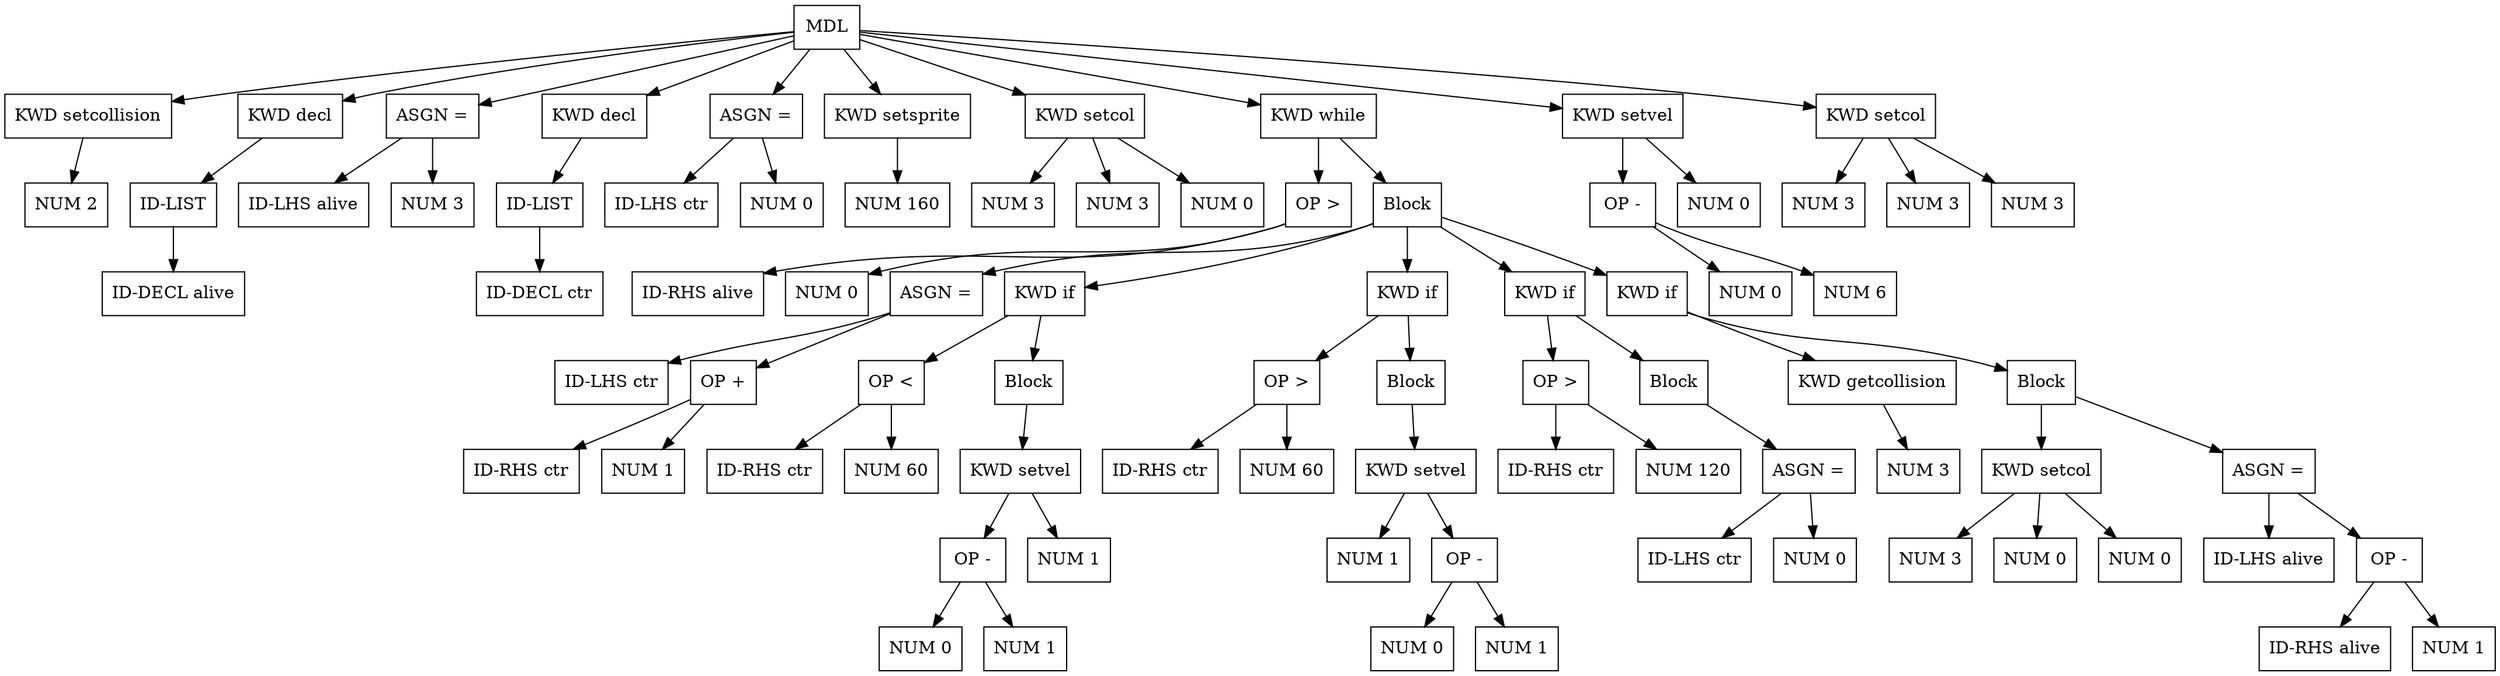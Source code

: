 digraph G {
node [shape = circle];
node13 [ uuid = "874b9789-40bf-4a6a-9a2c-fc363cdf11ea" shape = "record" label = "MDL
 " ];
node14 [ uuid = "b1bbc0c0-2a20-43fd-99ff-f4f6aa27457c" shape = "record" label = "KWD
 setcollision" ];
node15 [ uuid = "d78414a2-15ed-46de-bb20-7bdc631f6e9d" shape = "record" label = "NUM
 2" ];
node14 -> node15;
node13 -> node14;
node16 [ uuid = "3d1037cf-1b7b-4f2d-bf09-878348f14b48" shape = "record" label = "KWD
 decl" ];
node17 [ uuid = "7d7041b3-74f1-4485-8bc4-3c464058a3b5" shape = "record" label = "ID-LIST
 " ];
node18 [ uuid = "d60ca1b8-135c-4f3a-8bfb-c81f520de486" shape = "record" label = "ID-DECL
 alive" ];
node17 -> node18;
node16 -> node17;
node13 -> node16;
node20 [ uuid = "93a28f5a-45ae-4df4-b578-82df39e0b866" shape = "record" label = "ASGN
 =" ];
node19 [ uuid = "39b94c93-947d-4113-a767-f1c762f9e534" shape = "record" label = "ID-LHS
 alive" ];
node20 -> node19;
node21 [ uuid = "b7bf16fc-9e7d-4bc8-9f66-35565ead938c" shape = "record" label = "NUM
 3" ];
node20 -> node21;
node13 -> node20;
node22 [ uuid = "29b8d256-c4c7-44fe-9757-c3bd14b897d2" shape = "record" label = "KWD
 decl" ];
node23 [ uuid = "80908657-db1d-4cf2-9efb-9d72068fe0a2" shape = "record" label = "ID-LIST
 " ];
node24 [ uuid = "a30e1ae1-6564-4555-8b27-75a67a4ff8fe" shape = "record" label = "ID-DECL
 ctr" ];
node23 -> node24;
node22 -> node23;
node13 -> node22;
node26 [ uuid = "dce1ed04-204d-4bad-810c-327fcc92eca2" shape = "record" label = "ASGN
 =" ];
node25 [ uuid = "c781edd5-ae37-4589-a4b0-28bc095faa02" shape = "record" label = "ID-LHS
 ctr" ];
node26 -> node25;
node27 [ uuid = "38c79d41-315e-4fbc-8945-fd9775a3b1ec" shape = "record" label = "NUM
 0" ];
node26 -> node27;
node13 -> node26;
node28 [ uuid = "980e2f30-32a6-41cd-bc09-b0a930aa53ab" shape = "record" label = "KWD
 setsprite" ];
node29 [ uuid = "16a61458-6b38-498f-90a3-61d70e6e7834" shape = "record" label = "NUM
 160" ];
node28 -> node29;
node13 -> node28;
node30 [ uuid = "b081e319-f0c6-40bc-8c7c-a962886fb138" shape = "record" label = "KWD
 setcol" ];
node31 [ uuid = "d08f547c-362e-48f7-9f89-05411b84dda6" shape = "record" label = "NUM
 3" ];
node30 -> node31;
node32 [ uuid = "18c82576-9f63-405a-84f2-81b0995d6428" shape = "record" label = "NUM
 3" ];
node30 -> node32;
node33 [ uuid = "6d718383-e2ad-48b6-87c2-b4775264f78c" shape = "record" label = "NUM
 0" ];
node30 -> node33;
node13 -> node30;
node34 [ uuid = "11200056-f132-4426-9445-8d883adcfd92" shape = "record" label = "KWD
 while" ];
node36 [ uuid = "abec06b3-9b0c-4b4d-812b-7215e1e631c5" shape = "record" label = "OP
 \>" ];
node35 [ uuid = "494432bb-81f5-4d82-a48c-905e867a690a" shape = "record" label = "ID-RHS
 alive" ];
node36 -> node35;
node37 [ uuid = "b99c09c9-6d5e-4ba6-bbc6-b3aa2cc862a0" shape = "record" label = "NUM
 0" ];
node36 -> node37;
node34 -> node36;
node38 [ uuid = "8d7cdc6d-d949-4850-888e-90c4038c91cc" shape = "record" label = "Block
 " ];
node40 [ uuid = "e6e8accd-5937-45f5-8751-9906d34ad701" shape = "record" label = "ASGN
 =" ];
node39 [ uuid = "099c12cf-5a03-4727-bf41-1b0306c9f825" shape = "record" label = "ID-LHS
 ctr" ];
node40 -> node39;
node42 [ uuid = "6eed7744-aea3-4c14-bb98-0aab52c1f5f0" shape = "record" label = "OP
 +" ];
node41 [ uuid = "da475b59-cc32-4512-94dd-a44dd6295f3a" shape = "record" label = "ID-RHS
 ctr" ];
node42 -> node41;
node43 [ uuid = "36c0900f-a637-4a7f-bfa4-3ab34ce983a7" shape = "record" label = "NUM
 1" ];
node42 -> node43;
node40 -> node42;
node38 -> node40;
node44 [ uuid = "c84a72b2-4e9d-439b-bc8f-12515409ff77" shape = "record" label = "KWD
 if" ];
node46 [ uuid = "c3c2ec41-0e89-4198-a2dc-4f853d7493b2" shape = "record" label = "OP
 \<" ];
node45 [ uuid = "03422941-a793-457b-b34d-f97304e1dac7" shape = "record" label = "ID-RHS
 ctr" ];
node46 -> node45;
node47 [ uuid = "669e09ac-526b-4bc8-87d5-4b3620bdf07c" shape = "record" label = "NUM
 60" ];
node46 -> node47;
node44 -> node46;
node48 [ uuid = "e2bb481f-0eb5-486c-86f9-196c3395de3c" shape = "record" label = "Block
 " ];
node49 [ uuid = "d6a42b3a-5cac-475d-93ce-3d5ca4d13685" shape = "record" label = "KWD
 setvel" ];
node51 [ uuid = "12c95a69-c6df-4542-8862-1378b7511934" shape = "record" label = "OP
 -" ];
node50 [ uuid = "b16d4b62-07ab-4a93-b471-712e09000241" shape = "record" label = "NUM
 0" ];
node51 -> node50;
node52 [ uuid = "719e1468-2134-4ee9-933b-929966b5d8ce" shape = "record" label = "NUM
 1" ];
node51 -> node52;
node49 -> node51;
node53 [ uuid = "228b54d9-ee00-4e12-9827-c500a272eaed" shape = "record" label = "NUM
 1" ];
node49 -> node53;
node48 -> node49;
node44 -> node48;
node38 -> node44;
node54 [ uuid = "b607d122-0389-457a-8f7d-845ce0962211" shape = "record" label = "KWD
 if" ];
node56 [ uuid = "d0c00e8c-15b1-4dba-a8e2-7c69c2d0148a" shape = "record" label = "OP
 \>" ];
node55 [ uuid = "4a5a8dcf-16b8-42ca-b2a5-34c987ebd4b3" shape = "record" label = "ID-RHS
 ctr" ];
node56 -> node55;
node57 [ uuid = "6c6d5492-3e7b-45cb-bde9-76a05436b640" shape = "record" label = "NUM
 60" ];
node56 -> node57;
node54 -> node56;
node58 [ uuid = "76044d61-68f6-4b05-9459-2767c8450d51" shape = "record" label = "Block
 " ];
node59 [ uuid = "3e40cc39-f5ba-48c0-8e6c-0cdf03e37aff" shape = "record" label = "KWD
 setvel" ];
node60 [ uuid = "502bce0d-fe62-497c-b79e-9b857c011052" shape = "record" label = "NUM
 1" ];
node59 -> node60;
node62 [ uuid = "f21ff16f-579d-45c9-832a-466597e6fb6b" shape = "record" label = "OP
 -" ];
node61 [ uuid = "ab9f18fa-4142-4e79-a139-b69bbe1afd07" shape = "record" label = "NUM
 0" ];
node62 -> node61;
node63 [ uuid = "a8aeea48-cdfb-4cc7-ad93-161096000580" shape = "record" label = "NUM
 1" ];
node62 -> node63;
node59 -> node62;
node58 -> node59;
node54 -> node58;
node38 -> node54;
node64 [ uuid = "9e6fe624-0348-4db4-9552-c1f8d0931eeb" shape = "record" label = "KWD
 if" ];
node66 [ uuid = "e5729eef-4b3d-4d89-9fdd-734f71d9e5f7" shape = "record" label = "OP
 \>" ];
node65 [ uuid = "7053b4de-de1b-42ca-9e3c-36ebbc8311c2" shape = "record" label = "ID-RHS
 ctr" ];
node66 -> node65;
node67 [ uuid = "acbce29d-8e01-452f-bd60-17039f376943" shape = "record" label = "NUM
 120" ];
node66 -> node67;
node64 -> node66;
node68 [ uuid = "113837c6-7851-4fee-8834-f6e63b4fb458" shape = "record" label = "Block
 " ];
node70 [ uuid = "b3b57579-97a4-40d2-b68c-d60b49cfa5da" shape = "record" label = "ASGN
 =" ];
node69 [ uuid = "473ace36-a191-4499-816f-82bcc108ee14" shape = "record" label = "ID-LHS
 ctr" ];
node70 -> node69;
node71 [ uuid = "4a00d315-c4c2-4119-960b-7d33f6d2a1a7" shape = "record" label = "NUM
 0" ];
node70 -> node71;
node68 -> node70;
node64 -> node68;
node38 -> node64;
node72 [ uuid = "e04a9176-e5ff-4aff-8cd4-f31ed0d36344" shape = "record" label = "KWD
 if" ];
node73 [ uuid = "4edeff52-9c40-4345-81ff-1d7e70f09f51" shape = "record" label = "KWD
 getcollision" ];
node74 [ uuid = "45aed9ec-447d-4ef2-83d8-969cee8406b5" shape = "record" label = "NUM
 3" ];
node73 -> node74;
node72 -> node73;
node75 [ uuid = "6ffe575d-4c85-46ed-b166-298411331d7d" shape = "record" label = "Block
 " ];
node76 [ uuid = "ba8f4a5c-e611-4857-8846-3ff47f46dc1f" shape = "record" label = "KWD
 setcol" ];
node77 [ uuid = "d5728828-73d0-4c97-87b1-006a3eb1424e" shape = "record" label = "NUM
 3" ];
node76 -> node77;
node78 [ uuid = "abd36101-79fe-447b-a304-d92ad873a09f" shape = "record" label = "NUM
 0" ];
node76 -> node78;
node79 [ uuid = "5ed55098-05be-492d-9070-255f0df87ebe" shape = "record" label = "NUM
 0" ];
node76 -> node79;
node75 -> node76;
node81 [ uuid = "ee6eb76b-02eb-4165-9186-f9e9a98bdb17" shape = "record" label = "ASGN
 =" ];
node80 [ uuid = "b9ece28b-cf69-48eb-968b-6f82eb6a32b3" shape = "record" label = "ID-LHS
 alive" ];
node81 -> node80;
node83 [ uuid = "6448c988-e3b7-4a51-9cc8-a3c75111abf2" shape = "record" label = "OP
 -" ];
node82 [ uuid = "d4daa920-03a0-4f9d-828c-d7d826d6de53" shape = "record" label = "ID-RHS
 alive" ];
node83 -> node82;
node84 [ uuid = "3ba1efea-8113-4f6d-9e5d-1943ae9111a7" shape = "record" label = "NUM
 1" ];
node83 -> node84;
node81 -> node83;
node75 -> node81;
node72 -> node75;
node38 -> node72;
node34 -> node38;
node13 -> node34;
node85 [ uuid = "b81b1657-6e09-4c13-80bd-e3e53b55a7f1" shape = "record" label = "KWD
 setvel" ];
node87 [ uuid = "e5c99c2a-2a42-4e37-9569-5f1eae778967" shape = "record" label = "OP
 -" ];
node86 [ uuid = "8e548637-9804-4078-b44a-0e018a56d7ee" shape = "record" label = "NUM
 0" ];
node87 -> node86;
node88 [ uuid = "b76ca4b7-d38a-4f77-8785-cf14b9145d85" shape = "record" label = "NUM
 6" ];
node87 -> node88;
node85 -> node87;
node89 [ uuid = "8a3a8d1f-fbf2-41ec-a1af-53689380940a" shape = "record" label = "NUM
 0" ];
node85 -> node89;
node13 -> node85;
node90 [ uuid = "fd715603-bf32-4b72-a560-965ff6692763" shape = "record" label = "KWD
 setcol" ];
node91 [ uuid = "1d76df52-ade6-4f39-ba31-3e90f1b695d5" shape = "record" label = "NUM
 3" ];
node90 -> node91;
node92 [ uuid = "39c793d7-5b62-416a-932a-d2216fea824e" shape = "record" label = "NUM
 3" ];
node90 -> node92;
node93 [ uuid = "0130d0d5-2eb9-43b0-a29c-adc42cb1d7e9" shape = "record" label = "NUM
 3" ];
node90 -> node93;
node13 -> node90;
}
